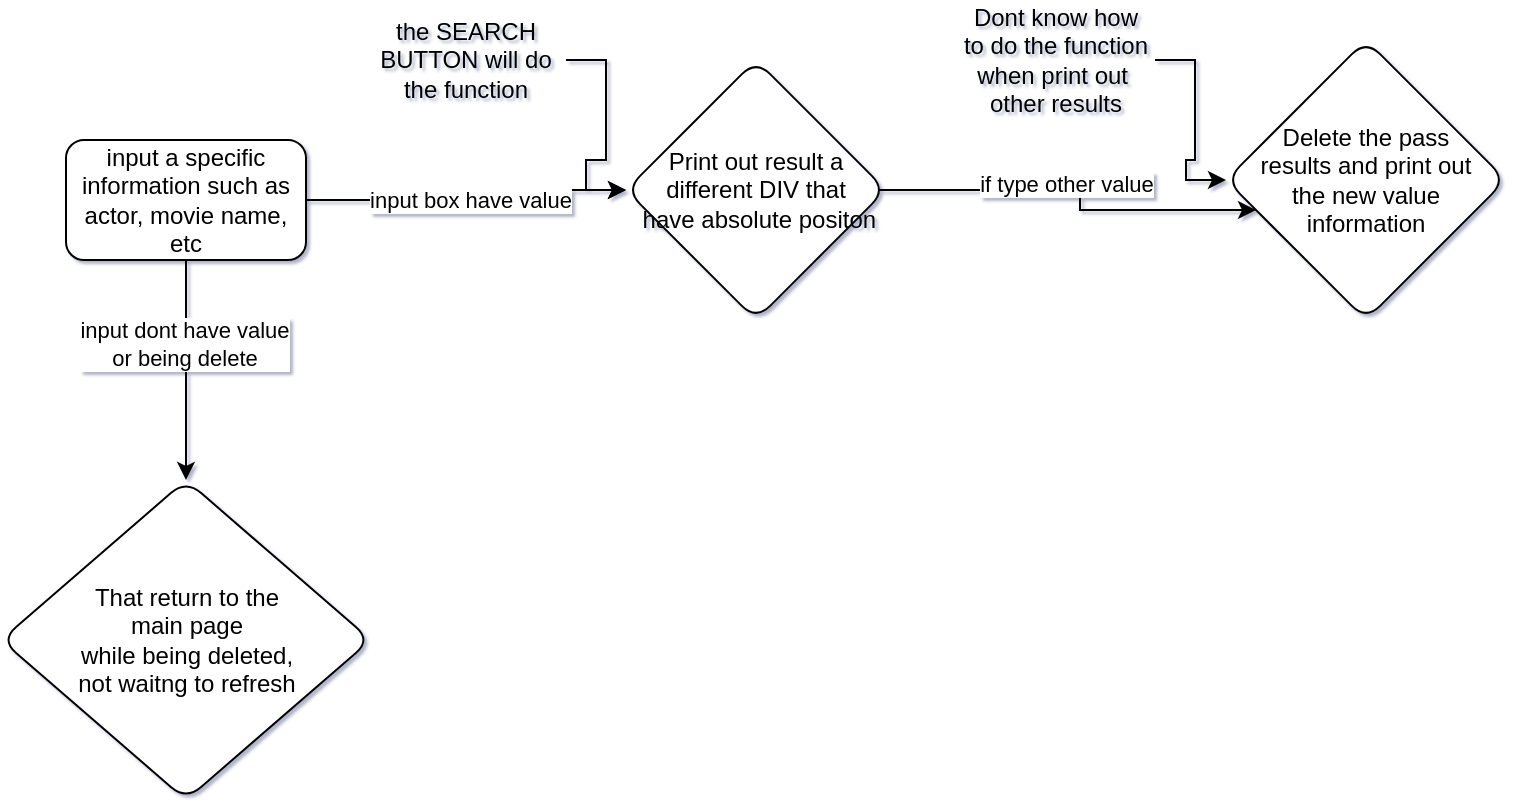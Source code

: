 <mxfile version="20.6.2" type="github">
  <diagram id="LnR_T90Fm_lnS41TUF-0" name="Trang-1">
    <mxGraphModel dx="868" dy="2114" grid="1" gridSize="10" guides="1" tooltips="1" connect="1" arrows="1" fold="1" page="1" pageScale="1" pageWidth="1169" pageHeight="1654" math="0" shadow="1">
      <root>
        <mxCell id="0" />
        <mxCell id="1" parent="0" />
        <mxCell id="9qei7Cd3KPcISgE0-e2v-3" value="" style="edgeStyle=orthogonalEdgeStyle;rounded=0;orthogonalLoop=1;jettySize=auto;html=1;" edge="1" parent="1" source="yd6zbgEs29mMNPtTrTdH-2" target="9qei7Cd3KPcISgE0-e2v-2">
          <mxGeometry relative="1" as="geometry">
            <Array as="points">
              <mxPoint x="240" y="10" />
              <mxPoint x="240" y="5" />
            </Array>
          </mxGeometry>
        </mxCell>
        <mxCell id="9qei7Cd3KPcISgE0-e2v-6" value="input box have value" style="edgeLabel;html=1;align=center;verticalAlign=middle;resizable=0;points=[];" vertex="1" connectable="0" parent="9qei7Cd3KPcISgE0-e2v-3">
          <mxGeometry x="-0.314" y="1" relative="1" as="geometry">
            <mxPoint x="25" y="1" as="offset" />
          </mxGeometry>
        </mxCell>
        <mxCell id="9qei7Cd3KPcISgE0-e2v-8" value="" style="edgeStyle=orthogonalEdgeStyle;rounded=0;orthogonalLoop=1;jettySize=auto;html=1;" edge="1" parent="1" source="yd6zbgEs29mMNPtTrTdH-2" target="9qei7Cd3KPcISgE0-e2v-7">
          <mxGeometry relative="1" as="geometry">
            <Array as="points">
              <mxPoint x="100" y="80" />
              <mxPoint x="100" y="80" />
            </Array>
          </mxGeometry>
        </mxCell>
        <mxCell id="9qei7Cd3KPcISgE0-e2v-9" value="input dont have value&lt;br&gt;or being delete" style="edgeLabel;html=1;align=center;verticalAlign=middle;resizable=0;points=[];" vertex="1" connectable="0" parent="9qei7Cd3KPcISgE0-e2v-8">
          <mxGeometry x="-0.246" y="-1" relative="1" as="geometry">
            <mxPoint as="offset" />
          </mxGeometry>
        </mxCell>
        <mxCell id="yd6zbgEs29mMNPtTrTdH-2" value="input a specific information such as actor, movie name, etc" style="rounded=1;whiteSpace=wrap;html=1;" parent="1" vertex="1">
          <mxGeometry x="40" y="-20" width="120" height="60" as="geometry" />
        </mxCell>
        <mxCell id="9qei7Cd3KPcISgE0-e2v-11" style="edgeStyle=orthogonalEdgeStyle;rounded=0;orthogonalLoop=1;jettySize=auto;html=1;" edge="1" parent="1" target="9qei7Cd3KPcISgE0-e2v-10">
          <mxGeometry relative="1" as="geometry">
            <mxPoint x="420.004" y="5" as="sourcePoint" />
            <mxPoint x="627.861" y="15" as="targetPoint" />
            <Array as="points">
              <mxPoint x="547" y="5" />
              <mxPoint x="547" y="15" />
            </Array>
          </mxGeometry>
        </mxCell>
        <mxCell id="9qei7Cd3KPcISgE0-e2v-12" value="if type other value" style="edgeLabel;html=1;align=center;verticalAlign=middle;resizable=0;points=[];" vertex="1" connectable="0" parent="9qei7Cd3KPcISgE0-e2v-11">
          <mxGeometry x="0.159" relative="1" as="geometry">
            <mxPoint x="-7" y="-7" as="offset" />
          </mxGeometry>
        </mxCell>
        <mxCell id="9qei7Cd3KPcISgE0-e2v-2" value="Print out result&amp;nbsp;a different DIV that&lt;br&gt;&amp;nbsp;have absolute positon" style="rhombus;whiteSpace=wrap;html=1;rounded=1;" vertex="1" parent="1">
          <mxGeometry x="320" y="-60" width="130" height="130" as="geometry" />
        </mxCell>
        <mxCell id="9qei7Cd3KPcISgE0-e2v-7" value="That return to the&lt;br&gt;main page&lt;br&gt;while being deleted,&lt;br&gt;not waitng to refresh" style="rhombus;whiteSpace=wrap;html=1;rounded=1;direction=south;" vertex="1" parent="1">
          <mxGeometry x="7.5" y="150" width="185" height="160" as="geometry" />
        </mxCell>
        <mxCell id="9qei7Cd3KPcISgE0-e2v-10" value="Delete the pass&lt;br&gt;results and print out&lt;br&gt;the new value&lt;br&gt;information" style="rhombus;whiteSpace=wrap;html=1;rounded=1;" vertex="1" parent="1">
          <mxGeometry x="620" y="-70" width="140" height="140" as="geometry" />
        </mxCell>
        <mxCell id="9qei7Cd3KPcISgE0-e2v-22" style="edgeStyle=orthogonalEdgeStyle;rounded=0;orthogonalLoop=1;jettySize=auto;html=1;entryX=0;entryY=0.5;entryDx=0;entryDy=0;" edge="1" parent="1" source="9qei7Cd3KPcISgE0-e2v-21" target="9qei7Cd3KPcISgE0-e2v-2">
          <mxGeometry relative="1" as="geometry" />
        </mxCell>
        <mxCell id="9qei7Cd3KPcISgE0-e2v-21" value="the SEARCH BUTTON will do the function" style="text;html=1;strokeColor=none;fillColor=none;align=center;verticalAlign=middle;whiteSpace=wrap;rounded=0;" vertex="1" parent="1">
          <mxGeometry x="190" y="-90" width="100" height="60" as="geometry" />
        </mxCell>
        <mxCell id="9qei7Cd3KPcISgE0-e2v-24" style="edgeStyle=orthogonalEdgeStyle;rounded=0;orthogonalLoop=1;jettySize=auto;html=1;" edge="1" parent="1" source="9qei7Cd3KPcISgE0-e2v-23" target="9qei7Cd3KPcISgE0-e2v-10">
          <mxGeometry relative="1" as="geometry" />
        </mxCell>
        <mxCell id="9qei7Cd3KPcISgE0-e2v-23" value="Dont know how&lt;br&gt;to do the function&lt;br&gt;when print out&amp;nbsp;&lt;br&gt;other results" style="text;html=1;strokeColor=none;fillColor=none;align=center;verticalAlign=middle;whiteSpace=wrap;rounded=0;" vertex="1" parent="1">
          <mxGeometry x="484.5" y="-90" width="100" height="60" as="geometry" />
        </mxCell>
      </root>
    </mxGraphModel>
  </diagram>
</mxfile>
